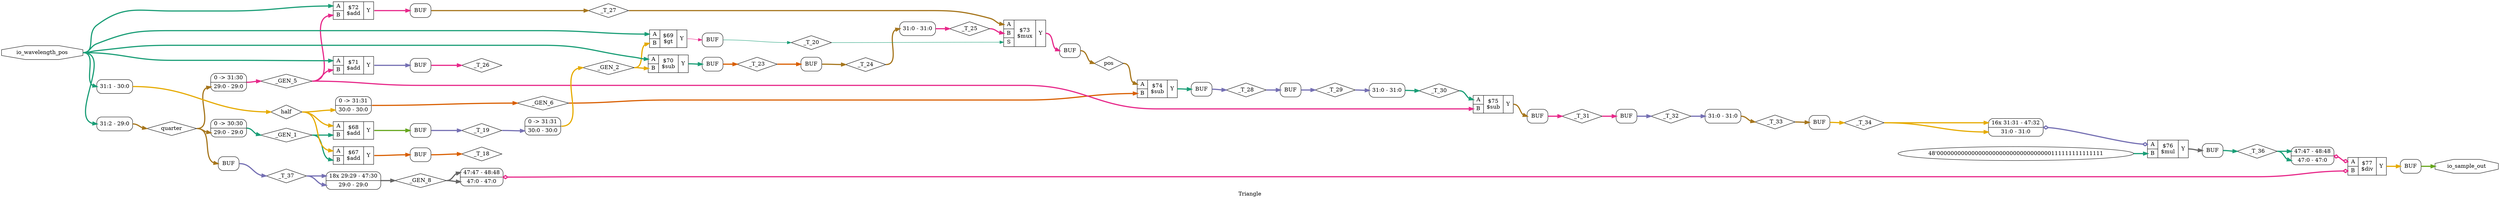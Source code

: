 digraph "Triangle" {
label="Triangle";
rankdir="LR";
remincross=true;
n12 [ shape=diamond, label="_GEN_8", color="black", fontcolor="black" ];
n13 [ shape=diamond, label="_T_37", color="black", fontcolor="black" ];
n14 [ shape=diamond, label="_T_36", color="black", fontcolor="black" ];
n15 [ shape=diamond, label="_T_34", color="black", fontcolor="black" ];
n16 [ shape=diamond, label="_T_33", color="black", fontcolor="black" ];
n17 [ shape=diamond, label="_T_32", color="black", fontcolor="black" ];
n18 [ shape=diamond, label="_T_31", color="black", fontcolor="black" ];
n19 [ shape=diamond, label="_T_30", color="black", fontcolor="black" ];
n20 [ shape=diamond, label="_T_29", color="black", fontcolor="black" ];
n21 [ shape=diamond, label="_T_28", color="black", fontcolor="black" ];
n22 [ shape=diamond, label="_GEN_6", color="black", fontcolor="black" ];
n23 [ shape=diamond, label="pos", color="black", fontcolor="black" ];
n24 [ shape=diamond, label="_T_27", color="black", fontcolor="black" ];
n25 [ shape=diamond, label="_T_26", color="black", fontcolor="black" ];
n26 [ shape=diamond, label="_GEN_5", color="black", fontcolor="black" ];
n27 [ shape=diamond, label="_T_25", color="black", fontcolor="black" ];
n28 [ shape=diamond, label="_T_24", color="black", fontcolor="black" ];
n29 [ shape=diamond, label="_T_23", color="black", fontcolor="black" ];
n30 [ shape=diamond, label="_T_20", color="black", fontcolor="black" ];
n31 [ shape=diamond, label="_GEN_2", color="black", fontcolor="black" ];
n32 [ shape=diamond, label="_T_19", color="black", fontcolor="black" ];
n33 [ shape=diamond, label="_T_18", color="black", fontcolor="black" ];
n34 [ shape=diamond, label="_GEN_1", color="black", fontcolor="black" ];
n35 [ shape=diamond, label="quarter", color="black", fontcolor="black" ];
n36 [ shape=diamond, label="half", color="black", fontcolor="black" ];
n37 [ shape=octagon, label="io_sample_out", color="black", fontcolor="black" ];
n38 [ shape=octagon, label="io_wavelength_pos", color="black", fontcolor="black" ];
{ rank="source"; n38;}
{ rank="sink"; n37;}
c42 [ shape=record, label="{{<p39> A|<p40> B}|$77\n$div|{<p41> Y}}" ];
x0 [ shape=record, style=rounded, label="<s1> 47:47 - 48:48 |<s0> 47:0 - 47:0 " ];
x0:e -> c42:p40:w [arrowhead=odiamond, arrowtail=odiamond, dir=both, colorscheme="dark28", color="4", fontcolor="4", style="setlinewidth(3)", label=""];
x1 [ shape=record, style=rounded, label="<s1> 47:47 - 48:48 |<s0> 47:0 - 47:0 " ];
x1:e -> c42:p39:w [arrowhead=odiamond, arrowtail=odiamond, dir=both, colorscheme="dark28", color="4", fontcolor="4", style="setlinewidth(3)", label=""];
v2 [ label="48'000000000000000000000000000000000111111111111111" ];
c43 [ shape=record, label="{{<p39> A|<p40> B}|$76\n$mul|{<p41> Y}}" ];
x3 [ shape=record, style=rounded, label="<s16> 16x 31:31 - 47:32 |<s0> 31:0 - 31:0 " ];
x3:e -> c43:p39:w [arrowhead=odiamond, arrowtail=odiamond, dir=both, colorscheme="dark28", color="3", fontcolor="3", style="setlinewidth(3)", label=""];
c44 [ shape=record, label="{{<p39> A|<p40> B}|$75\n$sub|{<p41> Y}}" ];
c45 [ shape=record, label="{{<p39> A|<p40> B}|$74\n$sub|{<p41> Y}}" ];
c47 [ shape=record, label="{{<p39> A|<p40> B|<p46> S}|$73\n$mux|{<p41> Y}}" ];
c48 [ shape=record, label="{{<p39> A|<p40> B}|$72\n$add|{<p41> Y}}" ];
c49 [ shape=record, label="{{<p39> A|<p40> B}|$71\n$add|{<p41> Y}}" ];
c50 [ shape=record, label="{{<p39> A|<p40> B}|$70\n$sub|{<p41> Y}}" ];
c51 [ shape=record, label="{{<p39> A|<p40> B}|$69\n$gt|{<p41> Y}}" ];
c52 [ shape=record, label="{{<p39> A|<p40> B}|$68\n$add|{<p41> Y}}" ];
c53 [ shape=record, label="{{<p39> A|<p40> B}|$67\n$add|{<p41> Y}}" ];
x4 [ shape=record, style=rounded, label="<s0> 31:1 - 30:0 " ];
x5 [ shape=record, style=rounded, label="<s0> 31:2 - 29:0 " ];
x6 [ shape=record, style=rounded, label="0 -&gt; 30:30 |<s0> 29:0 - 29:0 " ];
x7 [shape=box, style=rounded, label="BUF"];
x8 [shape=box, style=rounded, label="BUF"];
x9 [ shape=record, style=rounded, label="0 -&gt; 31:31 |<s0> 30:0 - 30:0 " ];
x10 [shape=box, style=rounded, label="BUF"];
x11 [shape=box, style=rounded, label="BUF"];
x12 [shape=box, style=rounded, label="BUF"];
x13 [ shape=record, style=rounded, label="<s0> 31:0 - 31:0 " ];
x14 [ shape=record, style=rounded, label="0 -&gt; 31:30 |<s0> 29:0 - 29:0 " ];
x15 [shape=box, style=rounded, label="BUF"];
x16 [shape=box, style=rounded, label="BUF"];
x17 [shape=box, style=rounded, label="BUF"];
x18 [ shape=record, style=rounded, label="0 -&gt; 31:31 |<s0> 30:0 - 30:0 " ];
x19 [shape=box, style=rounded, label="BUF"];
x20 [shape=box, style=rounded, label="BUF"];
x21 [ shape=record, style=rounded, label="<s0> 31:0 - 31:0 " ];
x22 [shape=box, style=rounded, label="BUF"];
x23 [shape=box, style=rounded, label="BUF"];
x24 [ shape=record, style=rounded, label="<s0> 31:0 - 31:0 " ];
x25 [shape=box, style=rounded, label="BUF"];
x26 [shape=box, style=rounded, label="BUF"];
x27 [shape=box, style=rounded, label="BUF"];
x28 [ shape=record, style=rounded, label="<s18> 18x 29:29 - 47:30 |<s0> 29:0 - 29:0 " ];
x29 [shape=box, style=rounded, label="BUF"];
c42:p41:e -> x29:w:w [colorscheme="dark28", color="6", fontcolor="6", style="setlinewidth(3)", label=""];
c52:p41:e -> x8:w:w [colorscheme="dark28", color="5", fontcolor="5", style="setlinewidth(3)", label=""];
c53:p41:e -> x7:w:w [colorscheme="dark28", color="2", fontcolor="2", style="setlinewidth(3)", label=""];
x28:e -> n12:w [colorscheme="dark28", color="8", fontcolor="8", style="setlinewidth(3)", label=""];
n12:e -> x0:s0:w [colorscheme="dark28", color="8", fontcolor="8", style="setlinewidth(3)", label=""];
n12:e -> x0:s1:w [colorscheme="dark28", color="8", fontcolor="8", style="setlinewidth(3)", label=""];
x27:e:e -> n13:w [colorscheme="dark28", color="3", fontcolor="3", style="setlinewidth(3)", label=""];
n13:e -> x28:s0:w [colorscheme="dark28", color="3", fontcolor="3", style="setlinewidth(3)", label=""];
n13:e -> x28:s18:w [colorscheme="dark28", color="3", fontcolor="3", style="setlinewidth(3)", label=""];
x26:e:e -> n14:w [colorscheme="dark28", color="1", fontcolor="1", style="setlinewidth(3)", label=""];
n14:e -> x1:s0:w [colorscheme="dark28", color="1", fontcolor="1", style="setlinewidth(3)", label=""];
n14:e -> x1:s1:w [colorscheme="dark28", color="1", fontcolor="1", style="setlinewidth(3)", label=""];
x25:e:e -> n15:w [colorscheme="dark28", color="6", fontcolor="6", style="setlinewidth(3)", label=""];
n15:e -> x3:s0:w [colorscheme="dark28", color="6", fontcolor="6", style="setlinewidth(3)", label=""];
n15:e -> x3:s16:w [colorscheme="dark28", color="6", fontcolor="6", style="setlinewidth(3)", label=""];
x24:e -> n16:w [colorscheme="dark28", color="7", fontcolor="7", style="setlinewidth(3)", label=""];
n16:e -> x25:w:w [colorscheme="dark28", color="7", fontcolor="7", style="setlinewidth(3)", label=""];
x23:e:e -> n17:w [colorscheme="dark28", color="3", fontcolor="3", style="setlinewidth(3)", label=""];
n17:e -> x24:s0:w [colorscheme="dark28", color="3", fontcolor="3", style="setlinewidth(3)", label=""];
x22:e:e -> n18:w [colorscheme="dark28", color="4", fontcolor="4", style="setlinewidth(3)", label=""];
n18:e -> x23:w:w [colorscheme="dark28", color="4", fontcolor="4", style="setlinewidth(3)", label=""];
x21:e -> n19:w [colorscheme="dark28", color="1", fontcolor="1", style="setlinewidth(3)", label=""];
n19:e -> c44:p39:w [colorscheme="dark28", color="1", fontcolor="1", style="setlinewidth(3)", label=""];
c43:p41:e -> x26:w:w [colorscheme="dark28", color="8", fontcolor="8", style="setlinewidth(3)", label=""];
x20:e:e -> n20:w [colorscheme="dark28", color="3", fontcolor="3", style="setlinewidth(3)", label=""];
n20:e -> x21:s0:w [colorscheme="dark28", color="3", fontcolor="3", style="setlinewidth(3)", label=""];
x19:e:e -> n21:w [colorscheme="dark28", color="3", fontcolor="3", style="setlinewidth(3)", label=""];
n21:e -> x20:w:w [colorscheme="dark28", color="3", fontcolor="3", style="setlinewidth(3)", label=""];
x18:e -> n22:w [colorscheme="dark28", color="2", fontcolor="2", style="setlinewidth(3)", label=""];
n22:e -> c45:p40:w [colorscheme="dark28", color="2", fontcolor="2", style="setlinewidth(3)", label=""];
x17:e:e -> n23:w [colorscheme="dark28", color="7", fontcolor="7", style="setlinewidth(3)", label=""];
n23:e -> c45:p39:w [colorscheme="dark28", color="7", fontcolor="7", style="setlinewidth(3)", label=""];
x16:e:e -> n24:w [colorscheme="dark28", color="7", fontcolor="7", style="setlinewidth(3)", label=""];
n24:e -> c47:p39:w [colorscheme="dark28", color="7", fontcolor="7", style="setlinewidth(3)", label=""];
x15:e:e -> n25:w [colorscheme="dark28", color="4", fontcolor="4", style="setlinewidth(3)", label=""];
x14:e -> n26:w [colorscheme="dark28", color="4", fontcolor="4", style="setlinewidth(3)", label=""];
n26:e -> c44:p40:w [colorscheme="dark28", color="4", fontcolor="4", style="setlinewidth(3)", label=""];
n26:e -> c48:p40:w [colorscheme="dark28", color="4", fontcolor="4", style="setlinewidth(3)", label=""];
n26:e -> c49:p40:w [colorscheme="dark28", color="4", fontcolor="4", style="setlinewidth(3)", label=""];
x13:e -> n27:w [colorscheme="dark28", color="4", fontcolor="4", style="setlinewidth(3)", label=""];
n27:e -> c47:p40:w [colorscheme="dark28", color="4", fontcolor="4", style="setlinewidth(3)", label=""];
x12:e:e -> n28:w [colorscheme="dark28", color="7", fontcolor="7", style="setlinewidth(3)", label=""];
n28:e -> x13:s0:w [colorscheme="dark28", color="7", fontcolor="7", style="setlinewidth(3)", label=""];
x11:e:e -> n29:w [colorscheme="dark28", color="2", fontcolor="2", style="setlinewidth(3)", label=""];
n29:e -> x12:w:w [colorscheme="dark28", color="2", fontcolor="2", style="setlinewidth(3)", label=""];
c44:p41:e -> x22:w:w [colorscheme="dark28", color="7", fontcolor="7", style="setlinewidth(3)", label=""];
x10:e:e -> n30:w [colorscheme="dark28", color="1", fontcolor="1", label=""];
n30:e -> c47:p46:w [colorscheme="dark28", color="1", fontcolor="1", label=""];
x9:e -> n31:w [colorscheme="dark28", color="6", fontcolor="6", style="setlinewidth(3)", label=""];
n31:e -> c50:p40:w [colorscheme="dark28", color="6", fontcolor="6", style="setlinewidth(3)", label=""];
n31:e -> c51:p40:w [colorscheme="dark28", color="6", fontcolor="6", style="setlinewidth(3)", label=""];
x8:e:e -> n32:w [colorscheme="dark28", color="3", fontcolor="3", style="setlinewidth(3)", label=""];
n32:e -> x9:s0:w [colorscheme="dark28", color="3", fontcolor="3", style="setlinewidth(3)", label=""];
x7:e:e -> n33:w [colorscheme="dark28", color="2", fontcolor="2", style="setlinewidth(3)", label=""];
x6:e -> n34:w [colorscheme="dark28", color="1", fontcolor="1", style="setlinewidth(3)", label=""];
n34:e -> c52:p40:w [colorscheme="dark28", color="1", fontcolor="1", style="setlinewidth(3)", label=""];
n34:e -> c53:p40:w [colorscheme="dark28", color="1", fontcolor="1", style="setlinewidth(3)", label=""];
x5:e -> n35:w [colorscheme="dark28", color="7", fontcolor="7", style="setlinewidth(3)", label=""];
n35:e -> x14:s0:w [colorscheme="dark28", color="7", fontcolor="7", style="setlinewidth(3)", label=""];
n35:e -> x27:w:w [colorscheme="dark28", color="7", fontcolor="7", style="setlinewidth(3)", label=""];
n35:e -> x6:s0:w [colorscheme="dark28", color="7", fontcolor="7", style="setlinewidth(3)", label=""];
x4:e -> n36:w [colorscheme="dark28", color="6", fontcolor="6", style="setlinewidth(3)", label=""];
n36:e -> c52:p39:w [colorscheme="dark28", color="6", fontcolor="6", style="setlinewidth(3)", label=""];
n36:e -> c53:p39:w [colorscheme="dark28", color="6", fontcolor="6", style="setlinewidth(3)", label=""];
n36:e -> x18:s0:w [colorscheme="dark28", color="6", fontcolor="6", style="setlinewidth(3)", label=""];
x29:e:e -> n37:w [colorscheme="dark28", color="5", fontcolor="5", style="setlinewidth(3)", label=""];
n38:e -> c48:p39:w [colorscheme="dark28", color="1", fontcolor="1", style="setlinewidth(3)", label=""];
n38:e -> c49:p39:w [colorscheme="dark28", color="1", fontcolor="1", style="setlinewidth(3)", label=""];
n38:e -> c50:p39:w [colorscheme="dark28", color="1", fontcolor="1", style="setlinewidth(3)", label=""];
n38:e -> c51:p39:w [colorscheme="dark28", color="1", fontcolor="1", style="setlinewidth(3)", label=""];
n38:e -> x4:s0:w [colorscheme="dark28", color="1", fontcolor="1", style="setlinewidth(3)", label=""];
n38:e -> x5:s0:w [colorscheme="dark28", color="1", fontcolor="1", style="setlinewidth(3)", label=""];
c45:p41:e -> x19:w:w [colorscheme="dark28", color="1", fontcolor="1", style="setlinewidth(3)", label=""];
c47:p41:e -> x17:w:w [colorscheme="dark28", color="4", fontcolor="4", style="setlinewidth(3)", label=""];
c48:p41:e -> x16:w:w [colorscheme="dark28", color="4", fontcolor="4", style="setlinewidth(3)", label=""];
c49:p41:e -> x15:w:w [colorscheme="dark28", color="3", fontcolor="3", style="setlinewidth(3)", label=""];
c50:p41:e -> x11:w:w [colorscheme="dark28", color="1", fontcolor="1", style="setlinewidth(3)", label=""];
c51:p41:e -> x10:w:w [colorscheme="dark28", color="4", fontcolor="4", label=""];
v2:e -> c43:p40:w [colorscheme="dark28", color="1", fontcolor="1", style="setlinewidth(3)", label=""];
}
